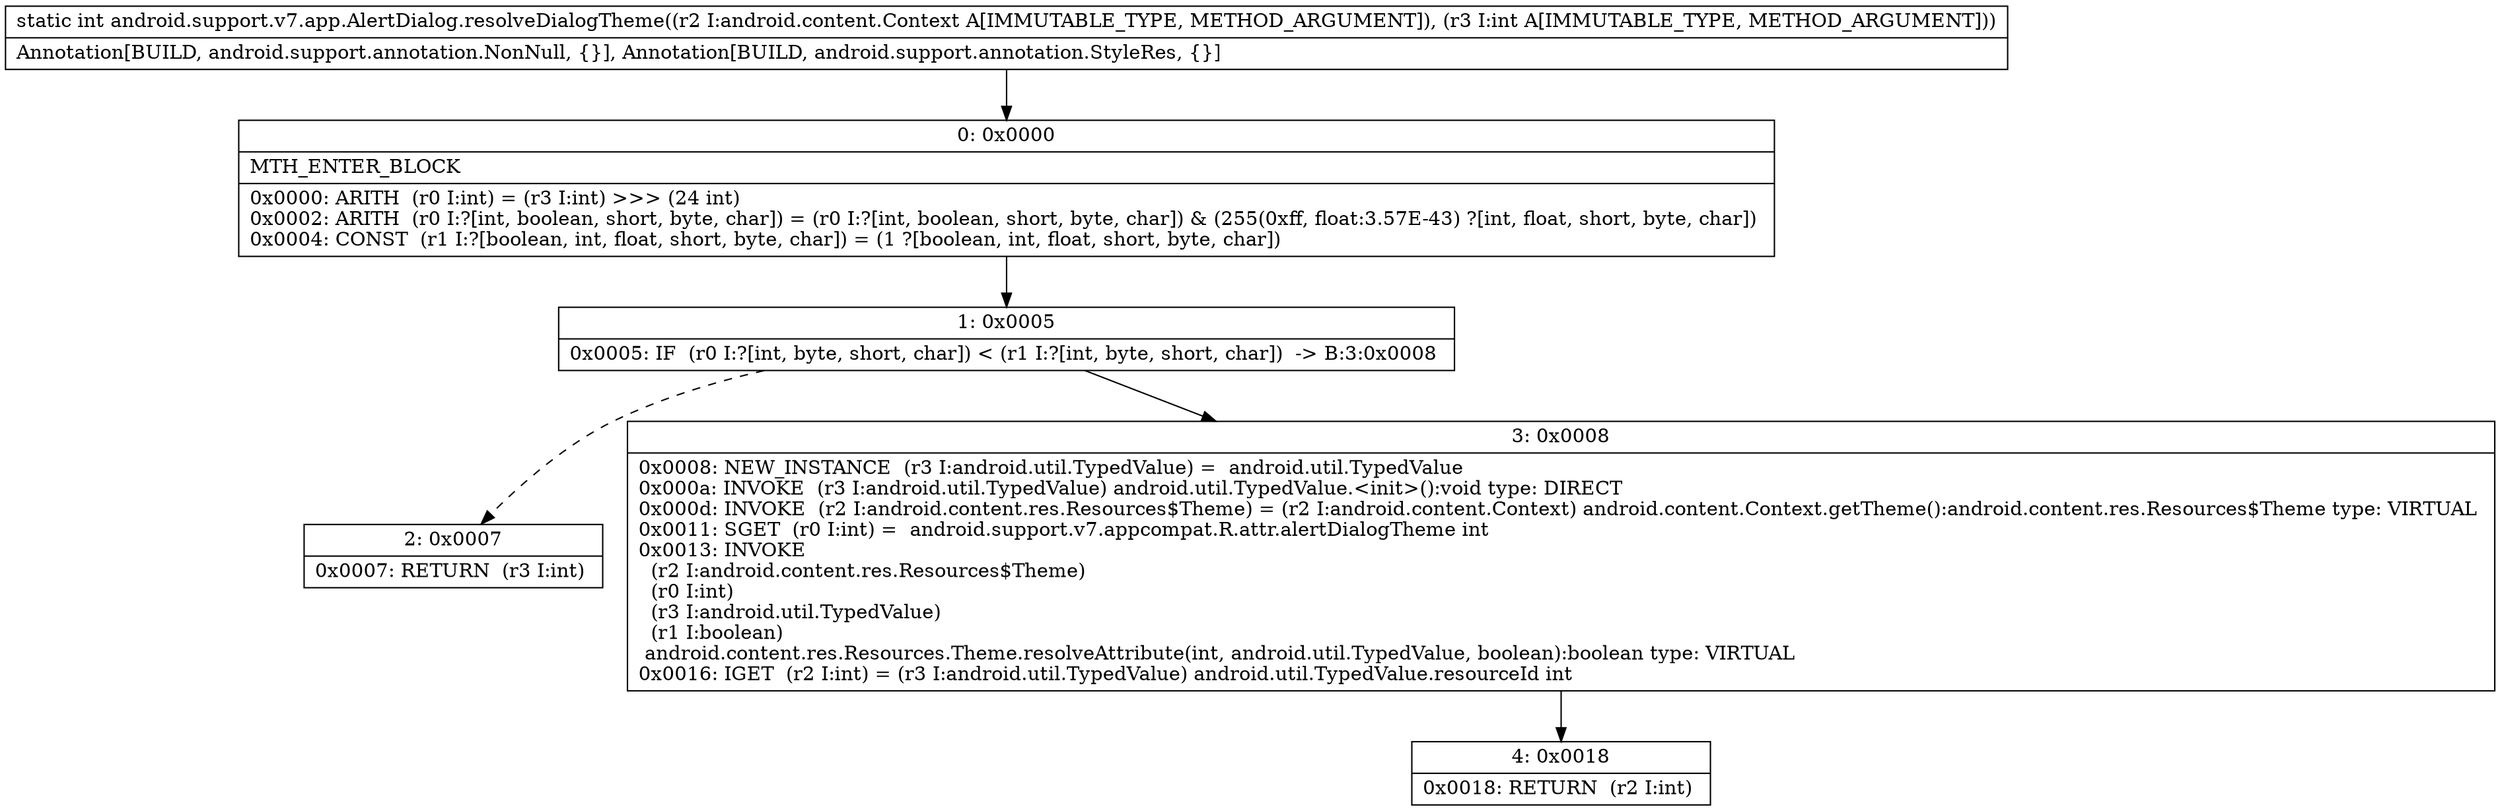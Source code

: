 digraph "CFG forandroid.support.v7.app.AlertDialog.resolveDialogTheme(Landroid\/content\/Context;I)I" {
Node_0 [shape=record,label="{0\:\ 0x0000|MTH_ENTER_BLOCK\l|0x0000: ARITH  (r0 I:int) = (r3 I:int) \>\>\> (24 int) \l0x0002: ARITH  (r0 I:?[int, boolean, short, byte, char]) = (r0 I:?[int, boolean, short, byte, char]) & (255(0xff, float:3.57E\-43) ?[int, float, short, byte, char]) \l0x0004: CONST  (r1 I:?[boolean, int, float, short, byte, char]) = (1 ?[boolean, int, float, short, byte, char]) \l}"];
Node_1 [shape=record,label="{1\:\ 0x0005|0x0005: IF  (r0 I:?[int, byte, short, char]) \< (r1 I:?[int, byte, short, char])  \-\> B:3:0x0008 \l}"];
Node_2 [shape=record,label="{2\:\ 0x0007|0x0007: RETURN  (r3 I:int) \l}"];
Node_3 [shape=record,label="{3\:\ 0x0008|0x0008: NEW_INSTANCE  (r3 I:android.util.TypedValue) =  android.util.TypedValue \l0x000a: INVOKE  (r3 I:android.util.TypedValue) android.util.TypedValue.\<init\>():void type: DIRECT \l0x000d: INVOKE  (r2 I:android.content.res.Resources$Theme) = (r2 I:android.content.Context) android.content.Context.getTheme():android.content.res.Resources$Theme type: VIRTUAL \l0x0011: SGET  (r0 I:int) =  android.support.v7.appcompat.R.attr.alertDialogTheme int \l0x0013: INVOKE  \l  (r2 I:android.content.res.Resources$Theme)\l  (r0 I:int)\l  (r3 I:android.util.TypedValue)\l  (r1 I:boolean)\l android.content.res.Resources.Theme.resolveAttribute(int, android.util.TypedValue, boolean):boolean type: VIRTUAL \l0x0016: IGET  (r2 I:int) = (r3 I:android.util.TypedValue) android.util.TypedValue.resourceId int \l}"];
Node_4 [shape=record,label="{4\:\ 0x0018|0x0018: RETURN  (r2 I:int) \l}"];
MethodNode[shape=record,label="{static int android.support.v7.app.AlertDialog.resolveDialogTheme((r2 I:android.content.Context A[IMMUTABLE_TYPE, METHOD_ARGUMENT]), (r3 I:int A[IMMUTABLE_TYPE, METHOD_ARGUMENT]))  | Annotation[BUILD, android.support.annotation.NonNull, \{\}], Annotation[BUILD, android.support.annotation.StyleRes, \{\}]\l}"];
MethodNode -> Node_0;
Node_0 -> Node_1;
Node_1 -> Node_2[style=dashed];
Node_1 -> Node_3;
Node_3 -> Node_4;
}

